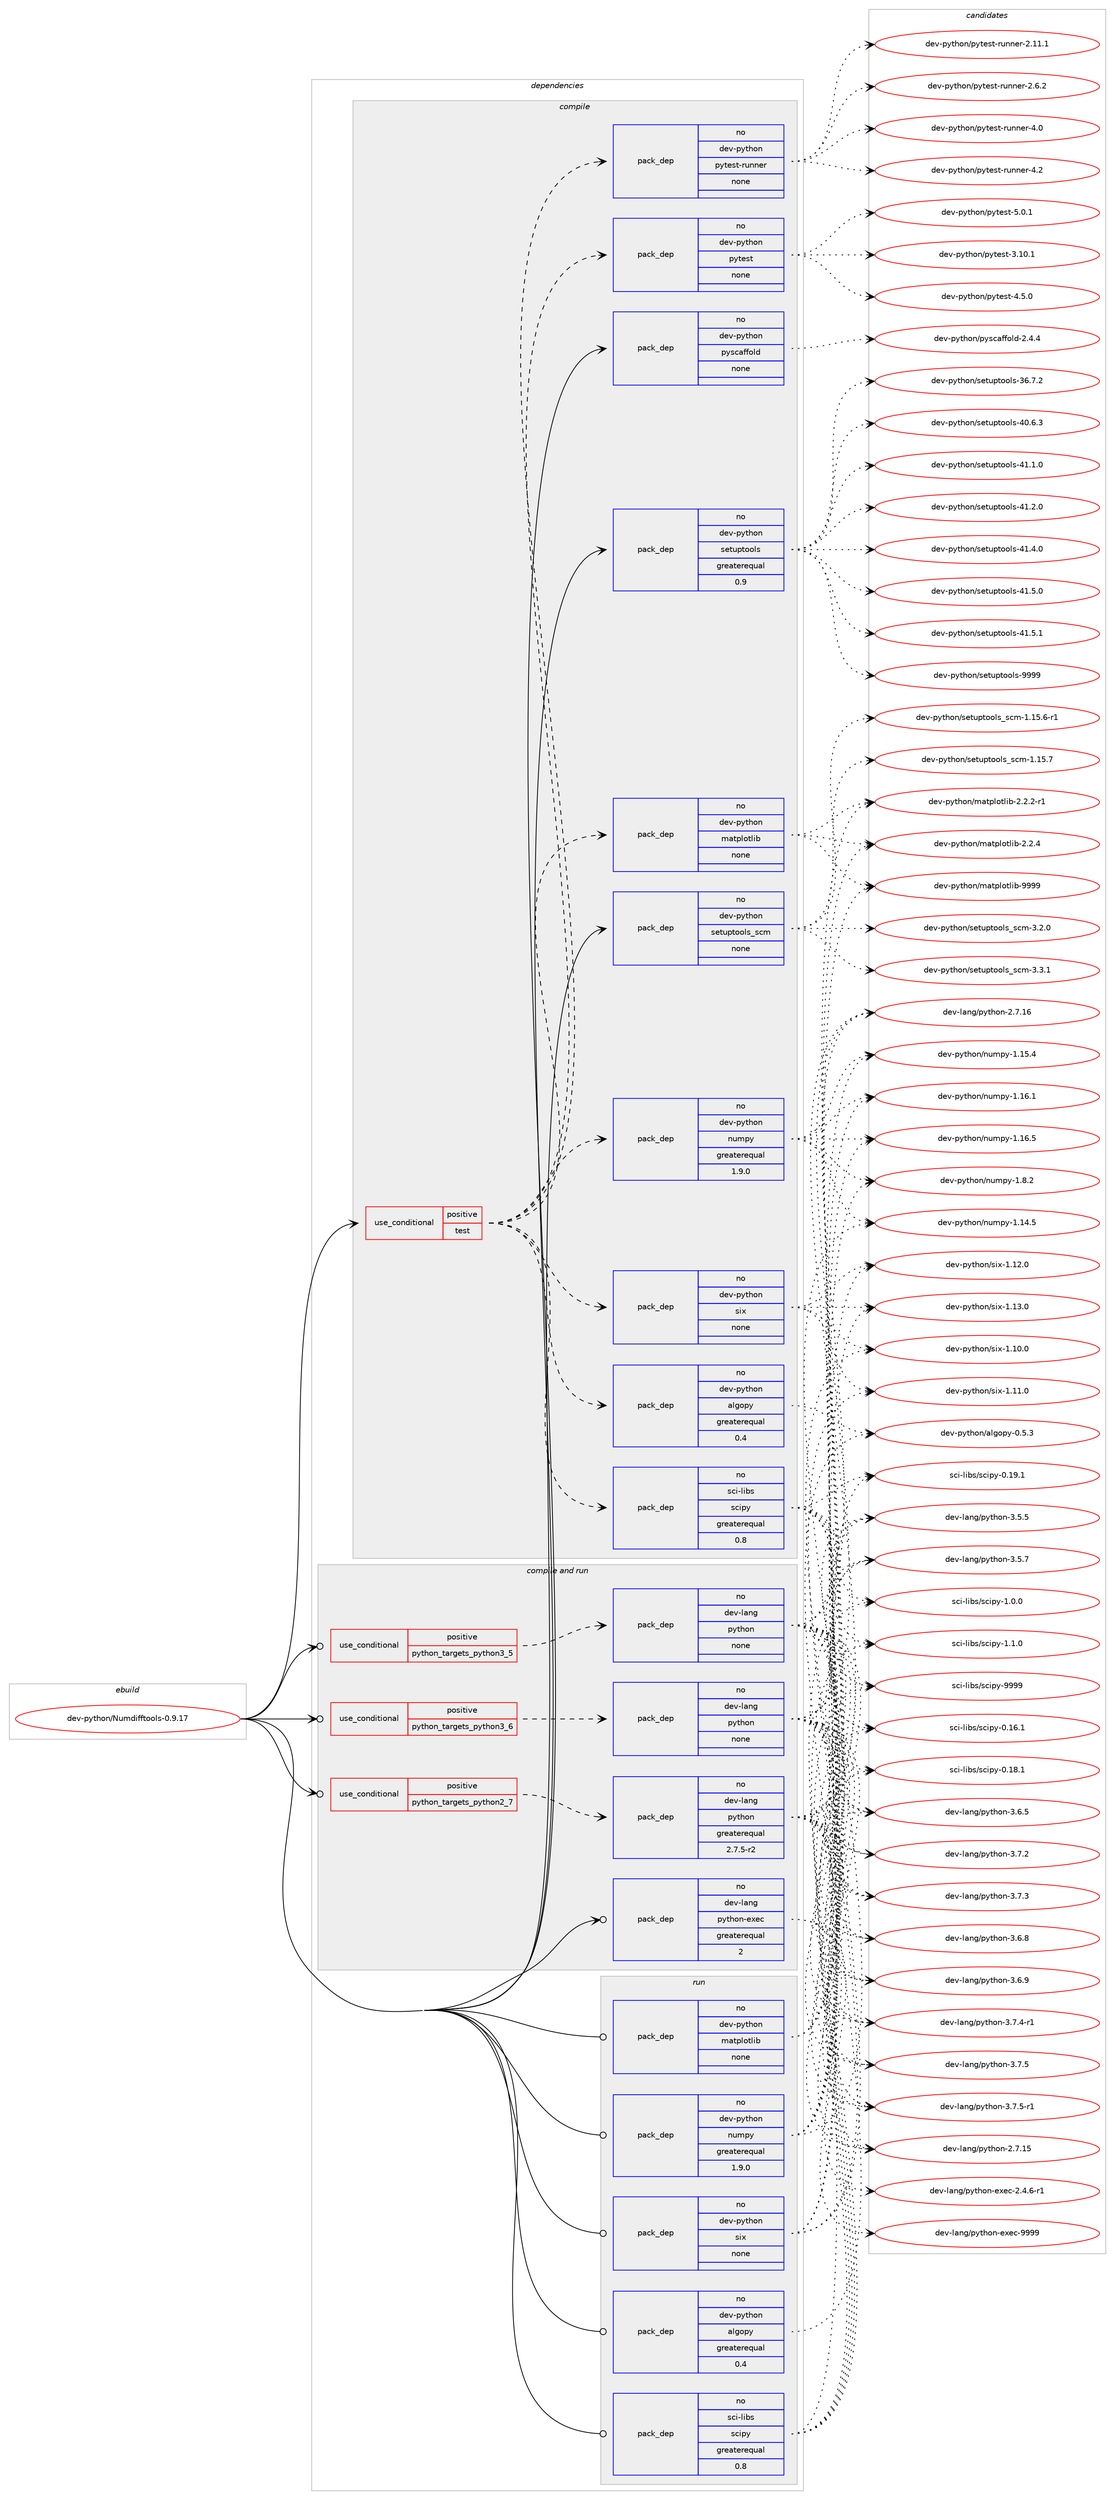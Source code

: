digraph prolog {

# *************
# Graph options
# *************

newrank=true;
concentrate=true;
compound=true;
graph [rankdir=LR,fontname=Helvetica,fontsize=10,ranksep=1.5];#, ranksep=2.5, nodesep=0.2];
edge  [arrowhead=vee];
node  [fontname=Helvetica,fontsize=10];

# **********
# The ebuild
# **********

subgraph cluster_leftcol {
color=gray;
rank=same;
label=<<i>ebuild</i>>;
id [label="dev-python/Numdifftools-0.9.17", color=red, width=4, href="../dev-python/Numdifftools-0.9.17.svg"];
}

# ****************
# The dependencies
# ****************

subgraph cluster_midcol {
color=gray;
label=<<i>dependencies</i>>;
subgraph cluster_compile {
fillcolor="#eeeeee";
style=filled;
label=<<i>compile</i>>;
subgraph cond135630 {
dependency592651 [label=<<TABLE BORDER="0" CELLBORDER="1" CELLSPACING="0" CELLPADDING="4"><TR><TD ROWSPAN="3" CELLPADDING="10">use_conditional</TD></TR><TR><TD>positive</TD></TR><TR><TD>test</TD></TR></TABLE>>, shape=none, color=red];
subgraph pack445251 {
dependency592652 [label=<<TABLE BORDER="0" CELLBORDER="1" CELLSPACING="0" CELLPADDING="4" WIDTH="220"><TR><TD ROWSPAN="6" CELLPADDING="30">pack_dep</TD></TR><TR><TD WIDTH="110">no</TD></TR><TR><TD>dev-python</TD></TR><TR><TD>algopy</TD></TR><TR><TD>greaterequal</TD></TR><TR><TD>0.4</TD></TR></TABLE>>, shape=none, color=blue];
}
dependency592651:e -> dependency592652:w [weight=20,style="dashed",arrowhead="vee"];
subgraph pack445252 {
dependency592653 [label=<<TABLE BORDER="0" CELLBORDER="1" CELLSPACING="0" CELLPADDING="4" WIDTH="220"><TR><TD ROWSPAN="6" CELLPADDING="30">pack_dep</TD></TR><TR><TD WIDTH="110">no</TD></TR><TR><TD>dev-python</TD></TR><TR><TD>matplotlib</TD></TR><TR><TD>none</TD></TR><TR><TD></TD></TR></TABLE>>, shape=none, color=blue];
}
dependency592651:e -> dependency592653:w [weight=20,style="dashed",arrowhead="vee"];
subgraph pack445253 {
dependency592654 [label=<<TABLE BORDER="0" CELLBORDER="1" CELLSPACING="0" CELLPADDING="4" WIDTH="220"><TR><TD ROWSPAN="6" CELLPADDING="30">pack_dep</TD></TR><TR><TD WIDTH="110">no</TD></TR><TR><TD>dev-python</TD></TR><TR><TD>numpy</TD></TR><TR><TD>greaterequal</TD></TR><TR><TD>1.9.0</TD></TR></TABLE>>, shape=none, color=blue];
}
dependency592651:e -> dependency592654:w [weight=20,style="dashed",arrowhead="vee"];
subgraph pack445254 {
dependency592655 [label=<<TABLE BORDER="0" CELLBORDER="1" CELLSPACING="0" CELLPADDING="4" WIDTH="220"><TR><TD ROWSPAN="6" CELLPADDING="30">pack_dep</TD></TR><TR><TD WIDTH="110">no</TD></TR><TR><TD>dev-python</TD></TR><TR><TD>six</TD></TR><TR><TD>none</TD></TR><TR><TD></TD></TR></TABLE>>, shape=none, color=blue];
}
dependency592651:e -> dependency592655:w [weight=20,style="dashed",arrowhead="vee"];
subgraph pack445255 {
dependency592656 [label=<<TABLE BORDER="0" CELLBORDER="1" CELLSPACING="0" CELLPADDING="4" WIDTH="220"><TR><TD ROWSPAN="6" CELLPADDING="30">pack_dep</TD></TR><TR><TD WIDTH="110">no</TD></TR><TR><TD>sci-libs</TD></TR><TR><TD>scipy</TD></TR><TR><TD>greaterequal</TD></TR><TR><TD>0.8</TD></TR></TABLE>>, shape=none, color=blue];
}
dependency592651:e -> dependency592656:w [weight=20,style="dashed",arrowhead="vee"];
subgraph pack445256 {
dependency592657 [label=<<TABLE BORDER="0" CELLBORDER="1" CELLSPACING="0" CELLPADDING="4" WIDTH="220"><TR><TD ROWSPAN="6" CELLPADDING="30">pack_dep</TD></TR><TR><TD WIDTH="110">no</TD></TR><TR><TD>dev-python</TD></TR><TR><TD>pytest</TD></TR><TR><TD>none</TD></TR><TR><TD></TD></TR></TABLE>>, shape=none, color=blue];
}
dependency592651:e -> dependency592657:w [weight=20,style="dashed",arrowhead="vee"];
subgraph pack445257 {
dependency592658 [label=<<TABLE BORDER="0" CELLBORDER="1" CELLSPACING="0" CELLPADDING="4" WIDTH="220"><TR><TD ROWSPAN="6" CELLPADDING="30">pack_dep</TD></TR><TR><TD WIDTH="110">no</TD></TR><TR><TD>dev-python</TD></TR><TR><TD>pytest-runner</TD></TR><TR><TD>none</TD></TR><TR><TD></TD></TR></TABLE>>, shape=none, color=blue];
}
dependency592651:e -> dependency592658:w [weight=20,style="dashed",arrowhead="vee"];
}
id:e -> dependency592651:w [weight=20,style="solid",arrowhead="vee"];
subgraph pack445258 {
dependency592659 [label=<<TABLE BORDER="0" CELLBORDER="1" CELLSPACING="0" CELLPADDING="4" WIDTH="220"><TR><TD ROWSPAN="6" CELLPADDING="30">pack_dep</TD></TR><TR><TD WIDTH="110">no</TD></TR><TR><TD>dev-python</TD></TR><TR><TD>pyscaffold</TD></TR><TR><TD>none</TD></TR><TR><TD></TD></TR></TABLE>>, shape=none, color=blue];
}
id:e -> dependency592659:w [weight=20,style="solid",arrowhead="vee"];
subgraph pack445259 {
dependency592660 [label=<<TABLE BORDER="0" CELLBORDER="1" CELLSPACING="0" CELLPADDING="4" WIDTH="220"><TR><TD ROWSPAN="6" CELLPADDING="30">pack_dep</TD></TR><TR><TD WIDTH="110">no</TD></TR><TR><TD>dev-python</TD></TR><TR><TD>setuptools</TD></TR><TR><TD>greaterequal</TD></TR><TR><TD>0.9</TD></TR></TABLE>>, shape=none, color=blue];
}
id:e -> dependency592660:w [weight=20,style="solid",arrowhead="vee"];
subgraph pack445260 {
dependency592661 [label=<<TABLE BORDER="0" CELLBORDER="1" CELLSPACING="0" CELLPADDING="4" WIDTH="220"><TR><TD ROWSPAN="6" CELLPADDING="30">pack_dep</TD></TR><TR><TD WIDTH="110">no</TD></TR><TR><TD>dev-python</TD></TR><TR><TD>setuptools_scm</TD></TR><TR><TD>none</TD></TR><TR><TD></TD></TR></TABLE>>, shape=none, color=blue];
}
id:e -> dependency592661:w [weight=20,style="solid",arrowhead="vee"];
}
subgraph cluster_compileandrun {
fillcolor="#eeeeee";
style=filled;
label=<<i>compile and run</i>>;
subgraph cond135631 {
dependency592662 [label=<<TABLE BORDER="0" CELLBORDER="1" CELLSPACING="0" CELLPADDING="4"><TR><TD ROWSPAN="3" CELLPADDING="10">use_conditional</TD></TR><TR><TD>positive</TD></TR><TR><TD>python_targets_python2_7</TD></TR></TABLE>>, shape=none, color=red];
subgraph pack445261 {
dependency592663 [label=<<TABLE BORDER="0" CELLBORDER="1" CELLSPACING="0" CELLPADDING="4" WIDTH="220"><TR><TD ROWSPAN="6" CELLPADDING="30">pack_dep</TD></TR><TR><TD WIDTH="110">no</TD></TR><TR><TD>dev-lang</TD></TR><TR><TD>python</TD></TR><TR><TD>greaterequal</TD></TR><TR><TD>2.7.5-r2</TD></TR></TABLE>>, shape=none, color=blue];
}
dependency592662:e -> dependency592663:w [weight=20,style="dashed",arrowhead="vee"];
}
id:e -> dependency592662:w [weight=20,style="solid",arrowhead="odotvee"];
subgraph cond135632 {
dependency592664 [label=<<TABLE BORDER="0" CELLBORDER="1" CELLSPACING="0" CELLPADDING="4"><TR><TD ROWSPAN="3" CELLPADDING="10">use_conditional</TD></TR><TR><TD>positive</TD></TR><TR><TD>python_targets_python3_5</TD></TR></TABLE>>, shape=none, color=red];
subgraph pack445262 {
dependency592665 [label=<<TABLE BORDER="0" CELLBORDER="1" CELLSPACING="0" CELLPADDING="4" WIDTH="220"><TR><TD ROWSPAN="6" CELLPADDING="30">pack_dep</TD></TR><TR><TD WIDTH="110">no</TD></TR><TR><TD>dev-lang</TD></TR><TR><TD>python</TD></TR><TR><TD>none</TD></TR><TR><TD></TD></TR></TABLE>>, shape=none, color=blue];
}
dependency592664:e -> dependency592665:w [weight=20,style="dashed",arrowhead="vee"];
}
id:e -> dependency592664:w [weight=20,style="solid",arrowhead="odotvee"];
subgraph cond135633 {
dependency592666 [label=<<TABLE BORDER="0" CELLBORDER="1" CELLSPACING="0" CELLPADDING="4"><TR><TD ROWSPAN="3" CELLPADDING="10">use_conditional</TD></TR><TR><TD>positive</TD></TR><TR><TD>python_targets_python3_6</TD></TR></TABLE>>, shape=none, color=red];
subgraph pack445263 {
dependency592667 [label=<<TABLE BORDER="0" CELLBORDER="1" CELLSPACING="0" CELLPADDING="4" WIDTH="220"><TR><TD ROWSPAN="6" CELLPADDING="30">pack_dep</TD></TR><TR><TD WIDTH="110">no</TD></TR><TR><TD>dev-lang</TD></TR><TR><TD>python</TD></TR><TR><TD>none</TD></TR><TR><TD></TD></TR></TABLE>>, shape=none, color=blue];
}
dependency592666:e -> dependency592667:w [weight=20,style="dashed",arrowhead="vee"];
}
id:e -> dependency592666:w [weight=20,style="solid",arrowhead="odotvee"];
subgraph pack445264 {
dependency592668 [label=<<TABLE BORDER="0" CELLBORDER="1" CELLSPACING="0" CELLPADDING="4" WIDTH="220"><TR><TD ROWSPAN="6" CELLPADDING="30">pack_dep</TD></TR><TR><TD WIDTH="110">no</TD></TR><TR><TD>dev-lang</TD></TR><TR><TD>python-exec</TD></TR><TR><TD>greaterequal</TD></TR><TR><TD>2</TD></TR></TABLE>>, shape=none, color=blue];
}
id:e -> dependency592668:w [weight=20,style="solid",arrowhead="odotvee"];
}
subgraph cluster_run {
fillcolor="#eeeeee";
style=filled;
label=<<i>run</i>>;
subgraph pack445265 {
dependency592669 [label=<<TABLE BORDER="0" CELLBORDER="1" CELLSPACING="0" CELLPADDING="4" WIDTH="220"><TR><TD ROWSPAN="6" CELLPADDING="30">pack_dep</TD></TR><TR><TD WIDTH="110">no</TD></TR><TR><TD>dev-python</TD></TR><TR><TD>algopy</TD></TR><TR><TD>greaterequal</TD></TR><TR><TD>0.4</TD></TR></TABLE>>, shape=none, color=blue];
}
id:e -> dependency592669:w [weight=20,style="solid",arrowhead="odot"];
subgraph pack445266 {
dependency592670 [label=<<TABLE BORDER="0" CELLBORDER="1" CELLSPACING="0" CELLPADDING="4" WIDTH="220"><TR><TD ROWSPAN="6" CELLPADDING="30">pack_dep</TD></TR><TR><TD WIDTH="110">no</TD></TR><TR><TD>dev-python</TD></TR><TR><TD>matplotlib</TD></TR><TR><TD>none</TD></TR><TR><TD></TD></TR></TABLE>>, shape=none, color=blue];
}
id:e -> dependency592670:w [weight=20,style="solid",arrowhead="odot"];
subgraph pack445267 {
dependency592671 [label=<<TABLE BORDER="0" CELLBORDER="1" CELLSPACING="0" CELLPADDING="4" WIDTH="220"><TR><TD ROWSPAN="6" CELLPADDING="30">pack_dep</TD></TR><TR><TD WIDTH="110">no</TD></TR><TR><TD>dev-python</TD></TR><TR><TD>numpy</TD></TR><TR><TD>greaterequal</TD></TR><TR><TD>1.9.0</TD></TR></TABLE>>, shape=none, color=blue];
}
id:e -> dependency592671:w [weight=20,style="solid",arrowhead="odot"];
subgraph pack445268 {
dependency592672 [label=<<TABLE BORDER="0" CELLBORDER="1" CELLSPACING="0" CELLPADDING="4" WIDTH="220"><TR><TD ROWSPAN="6" CELLPADDING="30">pack_dep</TD></TR><TR><TD WIDTH="110">no</TD></TR><TR><TD>dev-python</TD></TR><TR><TD>six</TD></TR><TR><TD>none</TD></TR><TR><TD></TD></TR></TABLE>>, shape=none, color=blue];
}
id:e -> dependency592672:w [weight=20,style="solid",arrowhead="odot"];
subgraph pack445269 {
dependency592673 [label=<<TABLE BORDER="0" CELLBORDER="1" CELLSPACING="0" CELLPADDING="4" WIDTH="220"><TR><TD ROWSPAN="6" CELLPADDING="30">pack_dep</TD></TR><TR><TD WIDTH="110">no</TD></TR><TR><TD>sci-libs</TD></TR><TR><TD>scipy</TD></TR><TR><TD>greaterequal</TD></TR><TR><TD>0.8</TD></TR></TABLE>>, shape=none, color=blue];
}
id:e -> dependency592673:w [weight=20,style="solid",arrowhead="odot"];
}
}

# **************
# The candidates
# **************

subgraph cluster_choices {
rank=same;
color=gray;
label=<<i>candidates</i>>;

subgraph choice445251 {
color=black;
nodesep=1;
choice100101118451121211161041111104797108103111112121454846534651 [label="dev-python/algopy-0.5.3", color=red, width=4,href="../dev-python/algopy-0.5.3.svg"];
dependency592652:e -> choice100101118451121211161041111104797108103111112121454846534651:w [style=dotted,weight="100"];
}
subgraph choice445252 {
color=black;
nodesep=1;
choice100101118451121211161041111104710997116112108111116108105984550465046504511449 [label="dev-python/matplotlib-2.2.2-r1", color=red, width=4,href="../dev-python/matplotlib-2.2.2-r1.svg"];
choice10010111845112121116104111110471099711611210811111610810598455046504652 [label="dev-python/matplotlib-2.2.4", color=red, width=4,href="../dev-python/matplotlib-2.2.4.svg"];
choice100101118451121211161041111104710997116112108111116108105984557575757 [label="dev-python/matplotlib-9999", color=red, width=4,href="../dev-python/matplotlib-9999.svg"];
dependency592653:e -> choice100101118451121211161041111104710997116112108111116108105984550465046504511449:w [style=dotted,weight="100"];
dependency592653:e -> choice10010111845112121116104111110471099711611210811111610810598455046504652:w [style=dotted,weight="100"];
dependency592653:e -> choice100101118451121211161041111104710997116112108111116108105984557575757:w [style=dotted,weight="100"];
}
subgraph choice445253 {
color=black;
nodesep=1;
choice100101118451121211161041111104711011710911212145494649524653 [label="dev-python/numpy-1.14.5", color=red, width=4,href="../dev-python/numpy-1.14.5.svg"];
choice100101118451121211161041111104711011710911212145494649534652 [label="dev-python/numpy-1.15.4", color=red, width=4,href="../dev-python/numpy-1.15.4.svg"];
choice100101118451121211161041111104711011710911212145494649544649 [label="dev-python/numpy-1.16.1", color=red, width=4,href="../dev-python/numpy-1.16.1.svg"];
choice100101118451121211161041111104711011710911212145494649544653 [label="dev-python/numpy-1.16.5", color=red, width=4,href="../dev-python/numpy-1.16.5.svg"];
choice1001011184511212111610411111047110117109112121454946564650 [label="dev-python/numpy-1.8.2", color=red, width=4,href="../dev-python/numpy-1.8.2.svg"];
dependency592654:e -> choice100101118451121211161041111104711011710911212145494649524653:w [style=dotted,weight="100"];
dependency592654:e -> choice100101118451121211161041111104711011710911212145494649534652:w [style=dotted,weight="100"];
dependency592654:e -> choice100101118451121211161041111104711011710911212145494649544649:w [style=dotted,weight="100"];
dependency592654:e -> choice100101118451121211161041111104711011710911212145494649544653:w [style=dotted,weight="100"];
dependency592654:e -> choice1001011184511212111610411111047110117109112121454946564650:w [style=dotted,weight="100"];
}
subgraph choice445254 {
color=black;
nodesep=1;
choice100101118451121211161041111104711510512045494649484648 [label="dev-python/six-1.10.0", color=red, width=4,href="../dev-python/six-1.10.0.svg"];
choice100101118451121211161041111104711510512045494649494648 [label="dev-python/six-1.11.0", color=red, width=4,href="../dev-python/six-1.11.0.svg"];
choice100101118451121211161041111104711510512045494649504648 [label="dev-python/six-1.12.0", color=red, width=4,href="../dev-python/six-1.12.0.svg"];
choice100101118451121211161041111104711510512045494649514648 [label="dev-python/six-1.13.0", color=red, width=4,href="../dev-python/six-1.13.0.svg"];
dependency592655:e -> choice100101118451121211161041111104711510512045494649484648:w [style=dotted,weight="100"];
dependency592655:e -> choice100101118451121211161041111104711510512045494649494648:w [style=dotted,weight="100"];
dependency592655:e -> choice100101118451121211161041111104711510512045494649504648:w [style=dotted,weight="100"];
dependency592655:e -> choice100101118451121211161041111104711510512045494649514648:w [style=dotted,weight="100"];
}
subgraph choice445255 {
color=black;
nodesep=1;
choice115991054510810598115471159910511212145484649544649 [label="sci-libs/scipy-0.16.1", color=red, width=4,href="../sci-libs/scipy-0.16.1.svg"];
choice115991054510810598115471159910511212145484649564649 [label="sci-libs/scipy-0.18.1", color=red, width=4,href="../sci-libs/scipy-0.18.1.svg"];
choice115991054510810598115471159910511212145484649574649 [label="sci-libs/scipy-0.19.1", color=red, width=4,href="../sci-libs/scipy-0.19.1.svg"];
choice1159910545108105981154711599105112121454946484648 [label="sci-libs/scipy-1.0.0", color=red, width=4,href="../sci-libs/scipy-1.0.0.svg"];
choice1159910545108105981154711599105112121454946494648 [label="sci-libs/scipy-1.1.0", color=red, width=4,href="../sci-libs/scipy-1.1.0.svg"];
choice11599105451081059811547115991051121214557575757 [label="sci-libs/scipy-9999", color=red, width=4,href="../sci-libs/scipy-9999.svg"];
dependency592656:e -> choice115991054510810598115471159910511212145484649544649:w [style=dotted,weight="100"];
dependency592656:e -> choice115991054510810598115471159910511212145484649564649:w [style=dotted,weight="100"];
dependency592656:e -> choice115991054510810598115471159910511212145484649574649:w [style=dotted,weight="100"];
dependency592656:e -> choice1159910545108105981154711599105112121454946484648:w [style=dotted,weight="100"];
dependency592656:e -> choice1159910545108105981154711599105112121454946494648:w [style=dotted,weight="100"];
dependency592656:e -> choice11599105451081059811547115991051121214557575757:w [style=dotted,weight="100"];
}
subgraph choice445256 {
color=black;
nodesep=1;
choice100101118451121211161041111104711212111610111511645514649484649 [label="dev-python/pytest-3.10.1", color=red, width=4,href="../dev-python/pytest-3.10.1.svg"];
choice1001011184511212111610411111047112121116101115116455246534648 [label="dev-python/pytest-4.5.0", color=red, width=4,href="../dev-python/pytest-4.5.0.svg"];
choice1001011184511212111610411111047112121116101115116455346484649 [label="dev-python/pytest-5.0.1", color=red, width=4,href="../dev-python/pytest-5.0.1.svg"];
dependency592657:e -> choice100101118451121211161041111104711212111610111511645514649484649:w [style=dotted,weight="100"];
dependency592657:e -> choice1001011184511212111610411111047112121116101115116455246534648:w [style=dotted,weight="100"];
dependency592657:e -> choice1001011184511212111610411111047112121116101115116455346484649:w [style=dotted,weight="100"];
}
subgraph choice445257 {
color=black;
nodesep=1;
choice10010111845112121116104111110471121211161011151164511411711011010111445504649494649 [label="dev-python/pytest-runner-2.11.1", color=red, width=4,href="../dev-python/pytest-runner-2.11.1.svg"];
choice100101118451121211161041111104711212111610111511645114117110110101114455046544650 [label="dev-python/pytest-runner-2.6.2", color=red, width=4,href="../dev-python/pytest-runner-2.6.2.svg"];
choice10010111845112121116104111110471121211161011151164511411711011010111445524648 [label="dev-python/pytest-runner-4.0", color=red, width=4,href="../dev-python/pytest-runner-4.0.svg"];
choice10010111845112121116104111110471121211161011151164511411711011010111445524650 [label="dev-python/pytest-runner-4.2", color=red, width=4,href="../dev-python/pytest-runner-4.2.svg"];
dependency592658:e -> choice10010111845112121116104111110471121211161011151164511411711011010111445504649494649:w [style=dotted,weight="100"];
dependency592658:e -> choice100101118451121211161041111104711212111610111511645114117110110101114455046544650:w [style=dotted,weight="100"];
dependency592658:e -> choice10010111845112121116104111110471121211161011151164511411711011010111445524648:w [style=dotted,weight="100"];
dependency592658:e -> choice10010111845112121116104111110471121211161011151164511411711011010111445524650:w [style=dotted,weight="100"];
}
subgraph choice445258 {
color=black;
nodesep=1;
choice10010111845112121116104111110471121211159997102102111108100455046524652 [label="dev-python/pyscaffold-2.4.4", color=red, width=4,href="../dev-python/pyscaffold-2.4.4.svg"];
dependency592659:e -> choice10010111845112121116104111110471121211159997102102111108100455046524652:w [style=dotted,weight="100"];
}
subgraph choice445259 {
color=black;
nodesep=1;
choice100101118451121211161041111104711510111611711211611111110811545515446554650 [label="dev-python/setuptools-36.7.2", color=red, width=4,href="../dev-python/setuptools-36.7.2.svg"];
choice100101118451121211161041111104711510111611711211611111110811545524846544651 [label="dev-python/setuptools-40.6.3", color=red, width=4,href="../dev-python/setuptools-40.6.3.svg"];
choice100101118451121211161041111104711510111611711211611111110811545524946494648 [label="dev-python/setuptools-41.1.0", color=red, width=4,href="../dev-python/setuptools-41.1.0.svg"];
choice100101118451121211161041111104711510111611711211611111110811545524946504648 [label="dev-python/setuptools-41.2.0", color=red, width=4,href="../dev-python/setuptools-41.2.0.svg"];
choice100101118451121211161041111104711510111611711211611111110811545524946524648 [label="dev-python/setuptools-41.4.0", color=red, width=4,href="../dev-python/setuptools-41.4.0.svg"];
choice100101118451121211161041111104711510111611711211611111110811545524946534648 [label="dev-python/setuptools-41.5.0", color=red, width=4,href="../dev-python/setuptools-41.5.0.svg"];
choice100101118451121211161041111104711510111611711211611111110811545524946534649 [label="dev-python/setuptools-41.5.1", color=red, width=4,href="../dev-python/setuptools-41.5.1.svg"];
choice10010111845112121116104111110471151011161171121161111111081154557575757 [label="dev-python/setuptools-9999", color=red, width=4,href="../dev-python/setuptools-9999.svg"];
dependency592660:e -> choice100101118451121211161041111104711510111611711211611111110811545515446554650:w [style=dotted,weight="100"];
dependency592660:e -> choice100101118451121211161041111104711510111611711211611111110811545524846544651:w [style=dotted,weight="100"];
dependency592660:e -> choice100101118451121211161041111104711510111611711211611111110811545524946494648:w [style=dotted,weight="100"];
dependency592660:e -> choice100101118451121211161041111104711510111611711211611111110811545524946504648:w [style=dotted,weight="100"];
dependency592660:e -> choice100101118451121211161041111104711510111611711211611111110811545524946524648:w [style=dotted,weight="100"];
dependency592660:e -> choice100101118451121211161041111104711510111611711211611111110811545524946534648:w [style=dotted,weight="100"];
dependency592660:e -> choice100101118451121211161041111104711510111611711211611111110811545524946534649:w [style=dotted,weight="100"];
dependency592660:e -> choice10010111845112121116104111110471151011161171121161111111081154557575757:w [style=dotted,weight="100"];
}
subgraph choice445260 {
color=black;
nodesep=1;
choice10010111845112121116104111110471151011161171121161111111081159511599109454946495346544511449 [label="dev-python/setuptools_scm-1.15.6-r1", color=red, width=4,href="../dev-python/setuptools_scm-1.15.6-r1.svg"];
choice1001011184511212111610411111047115101116117112116111111108115951159910945494649534655 [label="dev-python/setuptools_scm-1.15.7", color=red, width=4,href="../dev-python/setuptools_scm-1.15.7.svg"];
choice10010111845112121116104111110471151011161171121161111111081159511599109455146504648 [label="dev-python/setuptools_scm-3.2.0", color=red, width=4,href="../dev-python/setuptools_scm-3.2.0.svg"];
choice10010111845112121116104111110471151011161171121161111111081159511599109455146514649 [label="dev-python/setuptools_scm-3.3.1", color=red, width=4,href="../dev-python/setuptools_scm-3.3.1.svg"];
dependency592661:e -> choice10010111845112121116104111110471151011161171121161111111081159511599109454946495346544511449:w [style=dotted,weight="100"];
dependency592661:e -> choice1001011184511212111610411111047115101116117112116111111108115951159910945494649534655:w [style=dotted,weight="100"];
dependency592661:e -> choice10010111845112121116104111110471151011161171121161111111081159511599109455146504648:w [style=dotted,weight="100"];
dependency592661:e -> choice10010111845112121116104111110471151011161171121161111111081159511599109455146514649:w [style=dotted,weight="100"];
}
subgraph choice445261 {
color=black;
nodesep=1;
choice10010111845108971101034711212111610411111045504655464953 [label="dev-lang/python-2.7.15", color=red, width=4,href="../dev-lang/python-2.7.15.svg"];
choice10010111845108971101034711212111610411111045504655464954 [label="dev-lang/python-2.7.16", color=red, width=4,href="../dev-lang/python-2.7.16.svg"];
choice100101118451089711010347112121116104111110455146534653 [label="dev-lang/python-3.5.5", color=red, width=4,href="../dev-lang/python-3.5.5.svg"];
choice100101118451089711010347112121116104111110455146534655 [label="dev-lang/python-3.5.7", color=red, width=4,href="../dev-lang/python-3.5.7.svg"];
choice100101118451089711010347112121116104111110455146544653 [label="dev-lang/python-3.6.5", color=red, width=4,href="../dev-lang/python-3.6.5.svg"];
choice100101118451089711010347112121116104111110455146544656 [label="dev-lang/python-3.6.8", color=red, width=4,href="../dev-lang/python-3.6.8.svg"];
choice100101118451089711010347112121116104111110455146544657 [label="dev-lang/python-3.6.9", color=red, width=4,href="../dev-lang/python-3.6.9.svg"];
choice100101118451089711010347112121116104111110455146554650 [label="dev-lang/python-3.7.2", color=red, width=4,href="../dev-lang/python-3.7.2.svg"];
choice100101118451089711010347112121116104111110455146554651 [label="dev-lang/python-3.7.3", color=red, width=4,href="../dev-lang/python-3.7.3.svg"];
choice1001011184510897110103471121211161041111104551465546524511449 [label="dev-lang/python-3.7.4-r1", color=red, width=4,href="../dev-lang/python-3.7.4-r1.svg"];
choice100101118451089711010347112121116104111110455146554653 [label="dev-lang/python-3.7.5", color=red, width=4,href="../dev-lang/python-3.7.5.svg"];
choice1001011184510897110103471121211161041111104551465546534511449 [label="dev-lang/python-3.7.5-r1", color=red, width=4,href="../dev-lang/python-3.7.5-r1.svg"];
dependency592663:e -> choice10010111845108971101034711212111610411111045504655464953:w [style=dotted,weight="100"];
dependency592663:e -> choice10010111845108971101034711212111610411111045504655464954:w [style=dotted,weight="100"];
dependency592663:e -> choice100101118451089711010347112121116104111110455146534653:w [style=dotted,weight="100"];
dependency592663:e -> choice100101118451089711010347112121116104111110455146534655:w [style=dotted,weight="100"];
dependency592663:e -> choice100101118451089711010347112121116104111110455146544653:w [style=dotted,weight="100"];
dependency592663:e -> choice100101118451089711010347112121116104111110455146544656:w [style=dotted,weight="100"];
dependency592663:e -> choice100101118451089711010347112121116104111110455146544657:w [style=dotted,weight="100"];
dependency592663:e -> choice100101118451089711010347112121116104111110455146554650:w [style=dotted,weight="100"];
dependency592663:e -> choice100101118451089711010347112121116104111110455146554651:w [style=dotted,weight="100"];
dependency592663:e -> choice1001011184510897110103471121211161041111104551465546524511449:w [style=dotted,weight="100"];
dependency592663:e -> choice100101118451089711010347112121116104111110455146554653:w [style=dotted,weight="100"];
dependency592663:e -> choice1001011184510897110103471121211161041111104551465546534511449:w [style=dotted,weight="100"];
}
subgraph choice445262 {
color=black;
nodesep=1;
choice10010111845108971101034711212111610411111045504655464953 [label="dev-lang/python-2.7.15", color=red, width=4,href="../dev-lang/python-2.7.15.svg"];
choice10010111845108971101034711212111610411111045504655464954 [label="dev-lang/python-2.7.16", color=red, width=4,href="../dev-lang/python-2.7.16.svg"];
choice100101118451089711010347112121116104111110455146534653 [label="dev-lang/python-3.5.5", color=red, width=4,href="../dev-lang/python-3.5.5.svg"];
choice100101118451089711010347112121116104111110455146534655 [label="dev-lang/python-3.5.7", color=red, width=4,href="../dev-lang/python-3.5.7.svg"];
choice100101118451089711010347112121116104111110455146544653 [label="dev-lang/python-3.6.5", color=red, width=4,href="../dev-lang/python-3.6.5.svg"];
choice100101118451089711010347112121116104111110455146544656 [label="dev-lang/python-3.6.8", color=red, width=4,href="../dev-lang/python-3.6.8.svg"];
choice100101118451089711010347112121116104111110455146544657 [label="dev-lang/python-3.6.9", color=red, width=4,href="../dev-lang/python-3.6.9.svg"];
choice100101118451089711010347112121116104111110455146554650 [label="dev-lang/python-3.7.2", color=red, width=4,href="../dev-lang/python-3.7.2.svg"];
choice100101118451089711010347112121116104111110455146554651 [label="dev-lang/python-3.7.3", color=red, width=4,href="../dev-lang/python-3.7.3.svg"];
choice1001011184510897110103471121211161041111104551465546524511449 [label="dev-lang/python-3.7.4-r1", color=red, width=4,href="../dev-lang/python-3.7.4-r1.svg"];
choice100101118451089711010347112121116104111110455146554653 [label="dev-lang/python-3.7.5", color=red, width=4,href="../dev-lang/python-3.7.5.svg"];
choice1001011184510897110103471121211161041111104551465546534511449 [label="dev-lang/python-3.7.5-r1", color=red, width=4,href="../dev-lang/python-3.7.5-r1.svg"];
dependency592665:e -> choice10010111845108971101034711212111610411111045504655464953:w [style=dotted,weight="100"];
dependency592665:e -> choice10010111845108971101034711212111610411111045504655464954:w [style=dotted,weight="100"];
dependency592665:e -> choice100101118451089711010347112121116104111110455146534653:w [style=dotted,weight="100"];
dependency592665:e -> choice100101118451089711010347112121116104111110455146534655:w [style=dotted,weight="100"];
dependency592665:e -> choice100101118451089711010347112121116104111110455146544653:w [style=dotted,weight="100"];
dependency592665:e -> choice100101118451089711010347112121116104111110455146544656:w [style=dotted,weight="100"];
dependency592665:e -> choice100101118451089711010347112121116104111110455146544657:w [style=dotted,weight="100"];
dependency592665:e -> choice100101118451089711010347112121116104111110455146554650:w [style=dotted,weight="100"];
dependency592665:e -> choice100101118451089711010347112121116104111110455146554651:w [style=dotted,weight="100"];
dependency592665:e -> choice1001011184510897110103471121211161041111104551465546524511449:w [style=dotted,weight="100"];
dependency592665:e -> choice100101118451089711010347112121116104111110455146554653:w [style=dotted,weight="100"];
dependency592665:e -> choice1001011184510897110103471121211161041111104551465546534511449:w [style=dotted,weight="100"];
}
subgraph choice445263 {
color=black;
nodesep=1;
choice10010111845108971101034711212111610411111045504655464953 [label="dev-lang/python-2.7.15", color=red, width=4,href="../dev-lang/python-2.7.15.svg"];
choice10010111845108971101034711212111610411111045504655464954 [label="dev-lang/python-2.7.16", color=red, width=4,href="../dev-lang/python-2.7.16.svg"];
choice100101118451089711010347112121116104111110455146534653 [label="dev-lang/python-3.5.5", color=red, width=4,href="../dev-lang/python-3.5.5.svg"];
choice100101118451089711010347112121116104111110455146534655 [label="dev-lang/python-3.5.7", color=red, width=4,href="../dev-lang/python-3.5.7.svg"];
choice100101118451089711010347112121116104111110455146544653 [label="dev-lang/python-3.6.5", color=red, width=4,href="../dev-lang/python-3.6.5.svg"];
choice100101118451089711010347112121116104111110455146544656 [label="dev-lang/python-3.6.8", color=red, width=4,href="../dev-lang/python-3.6.8.svg"];
choice100101118451089711010347112121116104111110455146544657 [label="dev-lang/python-3.6.9", color=red, width=4,href="../dev-lang/python-3.6.9.svg"];
choice100101118451089711010347112121116104111110455146554650 [label="dev-lang/python-3.7.2", color=red, width=4,href="../dev-lang/python-3.7.2.svg"];
choice100101118451089711010347112121116104111110455146554651 [label="dev-lang/python-3.7.3", color=red, width=4,href="../dev-lang/python-3.7.3.svg"];
choice1001011184510897110103471121211161041111104551465546524511449 [label="dev-lang/python-3.7.4-r1", color=red, width=4,href="../dev-lang/python-3.7.4-r1.svg"];
choice100101118451089711010347112121116104111110455146554653 [label="dev-lang/python-3.7.5", color=red, width=4,href="../dev-lang/python-3.7.5.svg"];
choice1001011184510897110103471121211161041111104551465546534511449 [label="dev-lang/python-3.7.5-r1", color=red, width=4,href="../dev-lang/python-3.7.5-r1.svg"];
dependency592667:e -> choice10010111845108971101034711212111610411111045504655464953:w [style=dotted,weight="100"];
dependency592667:e -> choice10010111845108971101034711212111610411111045504655464954:w [style=dotted,weight="100"];
dependency592667:e -> choice100101118451089711010347112121116104111110455146534653:w [style=dotted,weight="100"];
dependency592667:e -> choice100101118451089711010347112121116104111110455146534655:w [style=dotted,weight="100"];
dependency592667:e -> choice100101118451089711010347112121116104111110455146544653:w [style=dotted,weight="100"];
dependency592667:e -> choice100101118451089711010347112121116104111110455146544656:w [style=dotted,weight="100"];
dependency592667:e -> choice100101118451089711010347112121116104111110455146544657:w [style=dotted,weight="100"];
dependency592667:e -> choice100101118451089711010347112121116104111110455146554650:w [style=dotted,weight="100"];
dependency592667:e -> choice100101118451089711010347112121116104111110455146554651:w [style=dotted,weight="100"];
dependency592667:e -> choice1001011184510897110103471121211161041111104551465546524511449:w [style=dotted,weight="100"];
dependency592667:e -> choice100101118451089711010347112121116104111110455146554653:w [style=dotted,weight="100"];
dependency592667:e -> choice1001011184510897110103471121211161041111104551465546534511449:w [style=dotted,weight="100"];
}
subgraph choice445264 {
color=black;
nodesep=1;
choice10010111845108971101034711212111610411111045101120101994550465246544511449 [label="dev-lang/python-exec-2.4.6-r1", color=red, width=4,href="../dev-lang/python-exec-2.4.6-r1.svg"];
choice10010111845108971101034711212111610411111045101120101994557575757 [label="dev-lang/python-exec-9999", color=red, width=4,href="../dev-lang/python-exec-9999.svg"];
dependency592668:e -> choice10010111845108971101034711212111610411111045101120101994550465246544511449:w [style=dotted,weight="100"];
dependency592668:e -> choice10010111845108971101034711212111610411111045101120101994557575757:w [style=dotted,weight="100"];
}
subgraph choice445265 {
color=black;
nodesep=1;
choice100101118451121211161041111104797108103111112121454846534651 [label="dev-python/algopy-0.5.3", color=red, width=4,href="../dev-python/algopy-0.5.3.svg"];
dependency592669:e -> choice100101118451121211161041111104797108103111112121454846534651:w [style=dotted,weight="100"];
}
subgraph choice445266 {
color=black;
nodesep=1;
choice100101118451121211161041111104710997116112108111116108105984550465046504511449 [label="dev-python/matplotlib-2.2.2-r1", color=red, width=4,href="../dev-python/matplotlib-2.2.2-r1.svg"];
choice10010111845112121116104111110471099711611210811111610810598455046504652 [label="dev-python/matplotlib-2.2.4", color=red, width=4,href="../dev-python/matplotlib-2.2.4.svg"];
choice100101118451121211161041111104710997116112108111116108105984557575757 [label="dev-python/matplotlib-9999", color=red, width=4,href="../dev-python/matplotlib-9999.svg"];
dependency592670:e -> choice100101118451121211161041111104710997116112108111116108105984550465046504511449:w [style=dotted,weight="100"];
dependency592670:e -> choice10010111845112121116104111110471099711611210811111610810598455046504652:w [style=dotted,weight="100"];
dependency592670:e -> choice100101118451121211161041111104710997116112108111116108105984557575757:w [style=dotted,weight="100"];
}
subgraph choice445267 {
color=black;
nodesep=1;
choice100101118451121211161041111104711011710911212145494649524653 [label="dev-python/numpy-1.14.5", color=red, width=4,href="../dev-python/numpy-1.14.5.svg"];
choice100101118451121211161041111104711011710911212145494649534652 [label="dev-python/numpy-1.15.4", color=red, width=4,href="../dev-python/numpy-1.15.4.svg"];
choice100101118451121211161041111104711011710911212145494649544649 [label="dev-python/numpy-1.16.1", color=red, width=4,href="../dev-python/numpy-1.16.1.svg"];
choice100101118451121211161041111104711011710911212145494649544653 [label="dev-python/numpy-1.16.5", color=red, width=4,href="../dev-python/numpy-1.16.5.svg"];
choice1001011184511212111610411111047110117109112121454946564650 [label="dev-python/numpy-1.8.2", color=red, width=4,href="../dev-python/numpy-1.8.2.svg"];
dependency592671:e -> choice100101118451121211161041111104711011710911212145494649524653:w [style=dotted,weight="100"];
dependency592671:e -> choice100101118451121211161041111104711011710911212145494649534652:w [style=dotted,weight="100"];
dependency592671:e -> choice100101118451121211161041111104711011710911212145494649544649:w [style=dotted,weight="100"];
dependency592671:e -> choice100101118451121211161041111104711011710911212145494649544653:w [style=dotted,weight="100"];
dependency592671:e -> choice1001011184511212111610411111047110117109112121454946564650:w [style=dotted,weight="100"];
}
subgraph choice445268 {
color=black;
nodesep=1;
choice100101118451121211161041111104711510512045494649484648 [label="dev-python/six-1.10.0", color=red, width=4,href="../dev-python/six-1.10.0.svg"];
choice100101118451121211161041111104711510512045494649494648 [label="dev-python/six-1.11.0", color=red, width=4,href="../dev-python/six-1.11.0.svg"];
choice100101118451121211161041111104711510512045494649504648 [label="dev-python/six-1.12.0", color=red, width=4,href="../dev-python/six-1.12.0.svg"];
choice100101118451121211161041111104711510512045494649514648 [label="dev-python/six-1.13.0", color=red, width=4,href="../dev-python/six-1.13.0.svg"];
dependency592672:e -> choice100101118451121211161041111104711510512045494649484648:w [style=dotted,weight="100"];
dependency592672:e -> choice100101118451121211161041111104711510512045494649494648:w [style=dotted,weight="100"];
dependency592672:e -> choice100101118451121211161041111104711510512045494649504648:w [style=dotted,weight="100"];
dependency592672:e -> choice100101118451121211161041111104711510512045494649514648:w [style=dotted,weight="100"];
}
subgraph choice445269 {
color=black;
nodesep=1;
choice115991054510810598115471159910511212145484649544649 [label="sci-libs/scipy-0.16.1", color=red, width=4,href="../sci-libs/scipy-0.16.1.svg"];
choice115991054510810598115471159910511212145484649564649 [label="sci-libs/scipy-0.18.1", color=red, width=4,href="../sci-libs/scipy-0.18.1.svg"];
choice115991054510810598115471159910511212145484649574649 [label="sci-libs/scipy-0.19.1", color=red, width=4,href="../sci-libs/scipy-0.19.1.svg"];
choice1159910545108105981154711599105112121454946484648 [label="sci-libs/scipy-1.0.0", color=red, width=4,href="../sci-libs/scipy-1.0.0.svg"];
choice1159910545108105981154711599105112121454946494648 [label="sci-libs/scipy-1.1.0", color=red, width=4,href="../sci-libs/scipy-1.1.0.svg"];
choice11599105451081059811547115991051121214557575757 [label="sci-libs/scipy-9999", color=red, width=4,href="../sci-libs/scipy-9999.svg"];
dependency592673:e -> choice115991054510810598115471159910511212145484649544649:w [style=dotted,weight="100"];
dependency592673:e -> choice115991054510810598115471159910511212145484649564649:w [style=dotted,weight="100"];
dependency592673:e -> choice115991054510810598115471159910511212145484649574649:w [style=dotted,weight="100"];
dependency592673:e -> choice1159910545108105981154711599105112121454946484648:w [style=dotted,weight="100"];
dependency592673:e -> choice1159910545108105981154711599105112121454946494648:w [style=dotted,weight="100"];
dependency592673:e -> choice11599105451081059811547115991051121214557575757:w [style=dotted,weight="100"];
}
}

}

